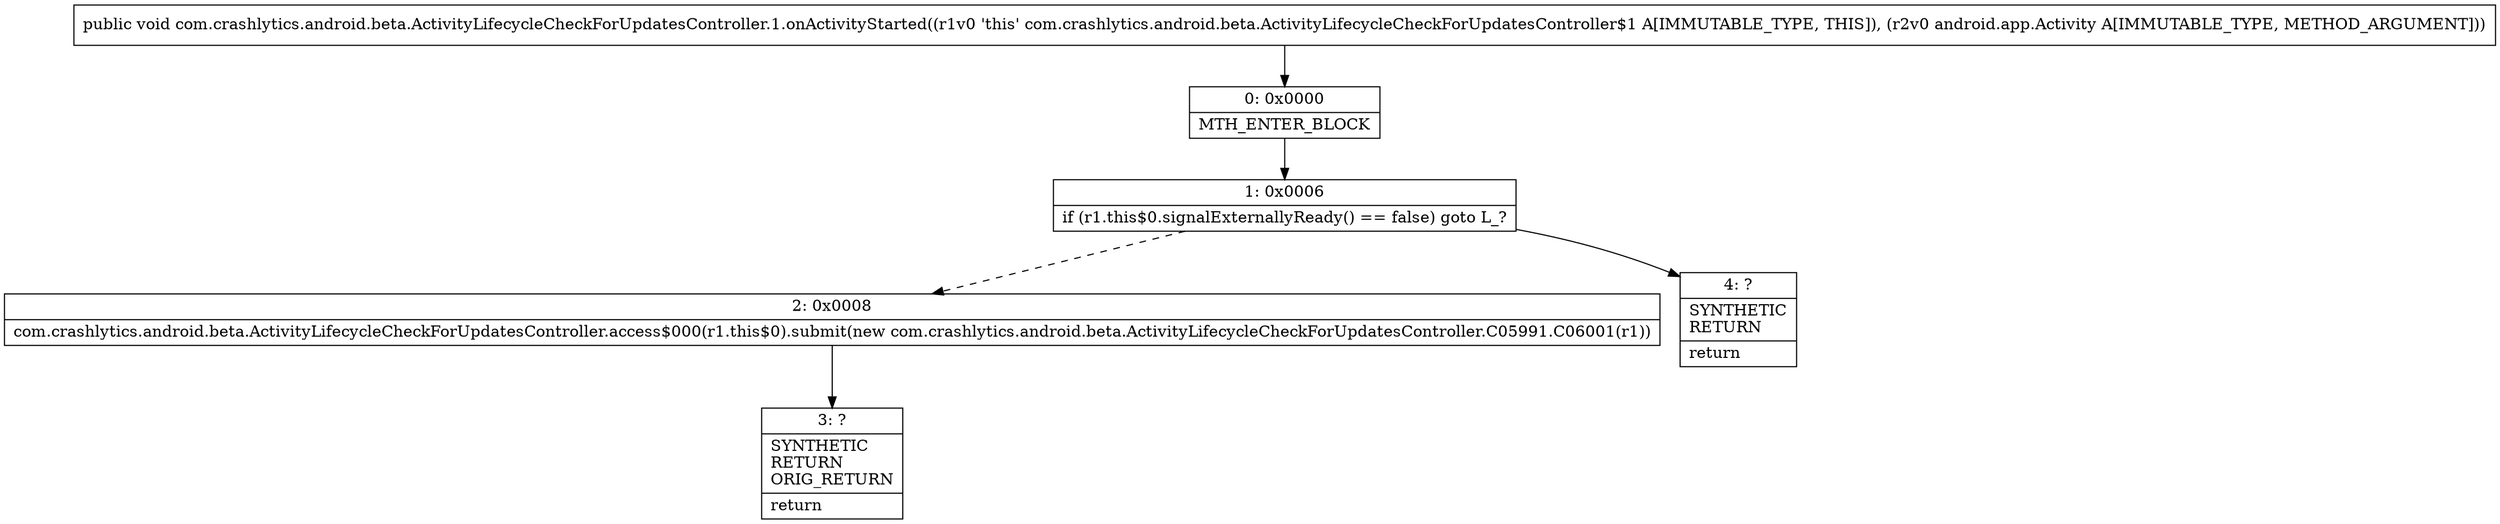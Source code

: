 digraph "CFG forcom.crashlytics.android.beta.ActivityLifecycleCheckForUpdatesController.1.onActivityStarted(Landroid\/app\/Activity;)V" {
Node_0 [shape=record,label="{0\:\ 0x0000|MTH_ENTER_BLOCK\l}"];
Node_1 [shape=record,label="{1\:\ 0x0006|if (r1.this$0.signalExternallyReady() == false) goto L_?\l}"];
Node_2 [shape=record,label="{2\:\ 0x0008|com.crashlytics.android.beta.ActivityLifecycleCheckForUpdatesController.access$000(r1.this$0).submit(new com.crashlytics.android.beta.ActivityLifecycleCheckForUpdatesController.C05991.C06001(r1))\l}"];
Node_3 [shape=record,label="{3\:\ ?|SYNTHETIC\lRETURN\lORIG_RETURN\l|return\l}"];
Node_4 [shape=record,label="{4\:\ ?|SYNTHETIC\lRETURN\l|return\l}"];
MethodNode[shape=record,label="{public void com.crashlytics.android.beta.ActivityLifecycleCheckForUpdatesController.1.onActivityStarted((r1v0 'this' com.crashlytics.android.beta.ActivityLifecycleCheckForUpdatesController$1 A[IMMUTABLE_TYPE, THIS]), (r2v0 android.app.Activity A[IMMUTABLE_TYPE, METHOD_ARGUMENT])) }"];
MethodNode -> Node_0;
Node_0 -> Node_1;
Node_1 -> Node_2[style=dashed];
Node_1 -> Node_4;
Node_2 -> Node_3;
}

